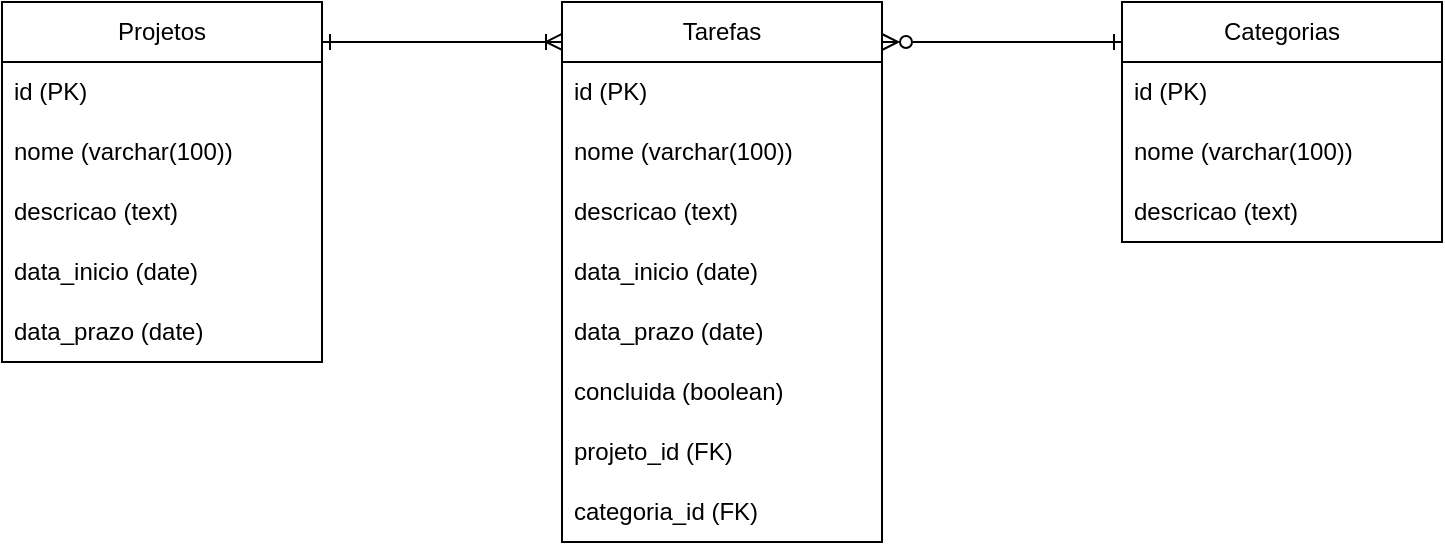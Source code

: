 <mxfile version="21.5.2" type="device">
  <diagram name="Page-1" id="QHx6M2ZQiovzsun74Wq3">
    <mxGraphModel dx="880" dy="483" grid="1" gridSize="10" guides="1" tooltips="1" connect="1" arrows="1" fold="1" page="1" pageScale="1" pageWidth="850" pageHeight="1100" math="0" shadow="0">
      <root>
        <mxCell id="0" />
        <mxCell id="1" parent="0" />
        <mxCell id="D3_-pqq6CqCB4QIbQ1rW-1" value="Projetos" style="swimlane;fontStyle=0;childLayout=stackLayout;horizontal=1;startSize=30;horizontalStack=0;resizeParent=1;resizeParentMax=0;resizeLast=0;collapsible=1;marginBottom=0;whiteSpace=wrap;html=1;" vertex="1" parent="1">
          <mxGeometry x="80" y="80" width="160" height="180" as="geometry" />
        </mxCell>
        <mxCell id="D3_-pqq6CqCB4QIbQ1rW-2" value="id (PK)" style="text;strokeColor=none;fillColor=none;align=left;verticalAlign=middle;spacingLeft=4;spacingRight=4;overflow=hidden;points=[[0,0.5],[1,0.5]];portConstraint=eastwest;rotatable=0;whiteSpace=wrap;html=1;" vertex="1" parent="D3_-pqq6CqCB4QIbQ1rW-1">
          <mxGeometry y="30" width="160" height="30" as="geometry" />
        </mxCell>
        <mxCell id="D3_-pqq6CqCB4QIbQ1rW-3" value="nome (varchar(100))" style="text;strokeColor=none;fillColor=none;align=left;verticalAlign=middle;spacingLeft=4;spacingRight=4;overflow=hidden;points=[[0,0.5],[1,0.5]];portConstraint=eastwest;rotatable=0;whiteSpace=wrap;html=1;" vertex="1" parent="D3_-pqq6CqCB4QIbQ1rW-1">
          <mxGeometry y="60" width="160" height="30" as="geometry" />
        </mxCell>
        <mxCell id="D3_-pqq6CqCB4QIbQ1rW-4" value="descricao (text)" style="text;strokeColor=none;fillColor=none;align=left;verticalAlign=middle;spacingLeft=4;spacingRight=4;overflow=hidden;points=[[0,0.5],[1,0.5]];portConstraint=eastwest;rotatable=0;whiteSpace=wrap;html=1;" vertex="1" parent="D3_-pqq6CqCB4QIbQ1rW-1">
          <mxGeometry y="90" width="160" height="30" as="geometry" />
        </mxCell>
        <mxCell id="D3_-pqq6CqCB4QIbQ1rW-5" value="data_inicio (date)" style="text;strokeColor=none;fillColor=none;align=left;verticalAlign=middle;spacingLeft=4;spacingRight=4;overflow=hidden;points=[[0,0.5],[1,0.5]];portConstraint=eastwest;rotatable=0;whiteSpace=wrap;html=1;" vertex="1" parent="D3_-pqq6CqCB4QIbQ1rW-1">
          <mxGeometry y="120" width="160" height="30" as="geometry" />
        </mxCell>
        <mxCell id="D3_-pqq6CqCB4QIbQ1rW-6" value="data_prazo (date)" style="text;strokeColor=none;fillColor=none;align=left;verticalAlign=middle;spacingLeft=4;spacingRight=4;overflow=hidden;points=[[0,0.5],[1,0.5]];portConstraint=eastwest;rotatable=0;whiteSpace=wrap;html=1;" vertex="1" parent="D3_-pqq6CqCB4QIbQ1rW-1">
          <mxGeometry y="150" width="160" height="30" as="geometry" />
        </mxCell>
        <mxCell id="D3_-pqq6CqCB4QIbQ1rW-7" value="Tarefas" style="swimlane;fontStyle=0;childLayout=stackLayout;horizontal=1;startSize=30;horizontalStack=0;resizeParent=1;resizeParentMax=0;resizeLast=0;collapsible=1;marginBottom=0;whiteSpace=wrap;html=1;" vertex="1" parent="1">
          <mxGeometry x="360" y="80" width="160" height="270" as="geometry" />
        </mxCell>
        <mxCell id="D3_-pqq6CqCB4QIbQ1rW-8" value="id (PK)" style="text;strokeColor=none;fillColor=none;align=left;verticalAlign=middle;spacingLeft=4;spacingRight=4;overflow=hidden;points=[[0,0.5],[1,0.5]];portConstraint=eastwest;rotatable=0;whiteSpace=wrap;html=1;" vertex="1" parent="D3_-pqq6CqCB4QIbQ1rW-7">
          <mxGeometry y="30" width="160" height="30" as="geometry" />
        </mxCell>
        <mxCell id="D3_-pqq6CqCB4QIbQ1rW-9" value="nome (varchar(100))" style="text;strokeColor=none;fillColor=none;align=left;verticalAlign=middle;spacingLeft=4;spacingRight=4;overflow=hidden;points=[[0,0.5],[1,0.5]];portConstraint=eastwest;rotatable=0;whiteSpace=wrap;html=1;" vertex="1" parent="D3_-pqq6CqCB4QIbQ1rW-7">
          <mxGeometry y="60" width="160" height="30" as="geometry" />
        </mxCell>
        <mxCell id="D3_-pqq6CqCB4QIbQ1rW-10" value="descricao (text)" style="text;strokeColor=none;fillColor=none;align=left;verticalAlign=middle;spacingLeft=4;spacingRight=4;overflow=hidden;points=[[0,0.5],[1,0.5]];portConstraint=eastwest;rotatable=0;whiteSpace=wrap;html=1;" vertex="1" parent="D3_-pqq6CqCB4QIbQ1rW-7">
          <mxGeometry y="90" width="160" height="30" as="geometry" />
        </mxCell>
        <mxCell id="D3_-pqq6CqCB4QIbQ1rW-11" value="data_inicio (date)" style="text;strokeColor=none;fillColor=none;align=left;verticalAlign=middle;spacingLeft=4;spacingRight=4;overflow=hidden;points=[[0,0.5],[1,0.5]];portConstraint=eastwest;rotatable=0;whiteSpace=wrap;html=1;" vertex="1" parent="D3_-pqq6CqCB4QIbQ1rW-7">
          <mxGeometry y="120" width="160" height="30" as="geometry" />
        </mxCell>
        <mxCell id="D3_-pqq6CqCB4QIbQ1rW-12" value="data_prazo (date)" style="text;strokeColor=none;fillColor=none;align=left;verticalAlign=middle;spacingLeft=4;spacingRight=4;overflow=hidden;points=[[0,0.5],[1,0.5]];portConstraint=eastwest;rotatable=0;whiteSpace=wrap;html=1;" vertex="1" parent="D3_-pqq6CqCB4QIbQ1rW-7">
          <mxGeometry y="150" width="160" height="30" as="geometry" />
        </mxCell>
        <mxCell id="D3_-pqq6CqCB4QIbQ1rW-13" value="concluida (boolean)" style="text;strokeColor=none;fillColor=none;align=left;verticalAlign=middle;spacingLeft=4;spacingRight=4;overflow=hidden;points=[[0,0.5],[1,0.5]];portConstraint=eastwest;rotatable=0;whiteSpace=wrap;html=1;" vertex="1" parent="D3_-pqq6CqCB4QIbQ1rW-7">
          <mxGeometry y="180" width="160" height="30" as="geometry" />
        </mxCell>
        <mxCell id="D3_-pqq6CqCB4QIbQ1rW-14" value="projeto_id (FK)" style="text;strokeColor=none;fillColor=none;align=left;verticalAlign=middle;spacingLeft=4;spacingRight=4;overflow=hidden;points=[[0,0.5],[1,0.5]];portConstraint=eastwest;rotatable=0;whiteSpace=wrap;html=1;" vertex="1" parent="D3_-pqq6CqCB4QIbQ1rW-7">
          <mxGeometry y="210" width="160" height="30" as="geometry" />
        </mxCell>
        <mxCell id="D3_-pqq6CqCB4QIbQ1rW-15" value="categoria_id (FK)" style="text;strokeColor=none;fillColor=none;align=left;verticalAlign=middle;spacingLeft=4;spacingRight=4;overflow=hidden;points=[[0,0.5],[1,0.5]];portConstraint=eastwest;rotatable=0;whiteSpace=wrap;html=1;" vertex="1" parent="D3_-pqq6CqCB4QIbQ1rW-7">
          <mxGeometry y="240" width="160" height="30" as="geometry" />
        </mxCell>
        <mxCell id="D3_-pqq6CqCB4QIbQ1rW-16" value="Categorias" style="swimlane;fontStyle=0;childLayout=stackLayout;horizontal=1;startSize=30;horizontalStack=0;resizeParent=1;resizeParentMax=0;resizeLast=0;collapsible=1;marginBottom=0;whiteSpace=wrap;html=1;" vertex="1" parent="1">
          <mxGeometry x="640" y="80" width="160" height="120" as="geometry" />
        </mxCell>
        <mxCell id="D3_-pqq6CqCB4QIbQ1rW-17" value="id (PK)" style="text;strokeColor=none;fillColor=none;align=left;verticalAlign=middle;spacingLeft=4;spacingRight=4;overflow=hidden;points=[[0,0.5],[1,0.5]];portConstraint=eastwest;rotatable=0;whiteSpace=wrap;html=1;" vertex="1" parent="D3_-pqq6CqCB4QIbQ1rW-16">
          <mxGeometry y="30" width="160" height="30" as="geometry" />
        </mxCell>
        <mxCell id="D3_-pqq6CqCB4QIbQ1rW-18" value="nome (varchar(100))" style="text;strokeColor=none;fillColor=none;align=left;verticalAlign=middle;spacingLeft=4;spacingRight=4;overflow=hidden;points=[[0,0.5],[1,0.5]];portConstraint=eastwest;rotatable=0;whiteSpace=wrap;html=1;" vertex="1" parent="D3_-pqq6CqCB4QIbQ1rW-16">
          <mxGeometry y="60" width="160" height="30" as="geometry" />
        </mxCell>
        <mxCell id="D3_-pqq6CqCB4QIbQ1rW-19" value="descricao (text)" style="text;strokeColor=none;fillColor=none;align=left;verticalAlign=middle;spacingLeft=4;spacingRight=4;overflow=hidden;points=[[0,0.5],[1,0.5]];portConstraint=eastwest;rotatable=0;whiteSpace=wrap;html=1;" vertex="1" parent="D3_-pqq6CqCB4QIbQ1rW-16">
          <mxGeometry y="90" width="160" height="30" as="geometry" />
        </mxCell>
        <mxCell id="D3_-pqq6CqCB4QIbQ1rW-25" value="" style="endArrow=ERoneToMany;html=1;rounded=0;entryX=0;entryY=0.074;entryDx=0;entryDy=0;entryPerimeter=0;startArrow=ERone;startFill=0;endFill=0;" edge="1" parent="1" target="D3_-pqq6CqCB4QIbQ1rW-7">
          <mxGeometry width="50" height="50" relative="1" as="geometry">
            <mxPoint x="240" y="100" as="sourcePoint" />
            <mxPoint x="290" y="50" as="targetPoint" />
          </mxGeometry>
        </mxCell>
        <mxCell id="D3_-pqq6CqCB4QIbQ1rW-26" value="" style="endArrow=ERone;html=1;rounded=0;entryX=0;entryY=0.074;entryDx=0;entryDy=0;entryPerimeter=0;startArrow=ERzeroToMany;startFill=0;endFill=0;" edge="1" parent="1">
          <mxGeometry width="50" height="50" relative="1" as="geometry">
            <mxPoint x="520" y="100" as="sourcePoint" />
            <mxPoint x="640" y="100" as="targetPoint" />
          </mxGeometry>
        </mxCell>
      </root>
    </mxGraphModel>
  </diagram>
</mxfile>
